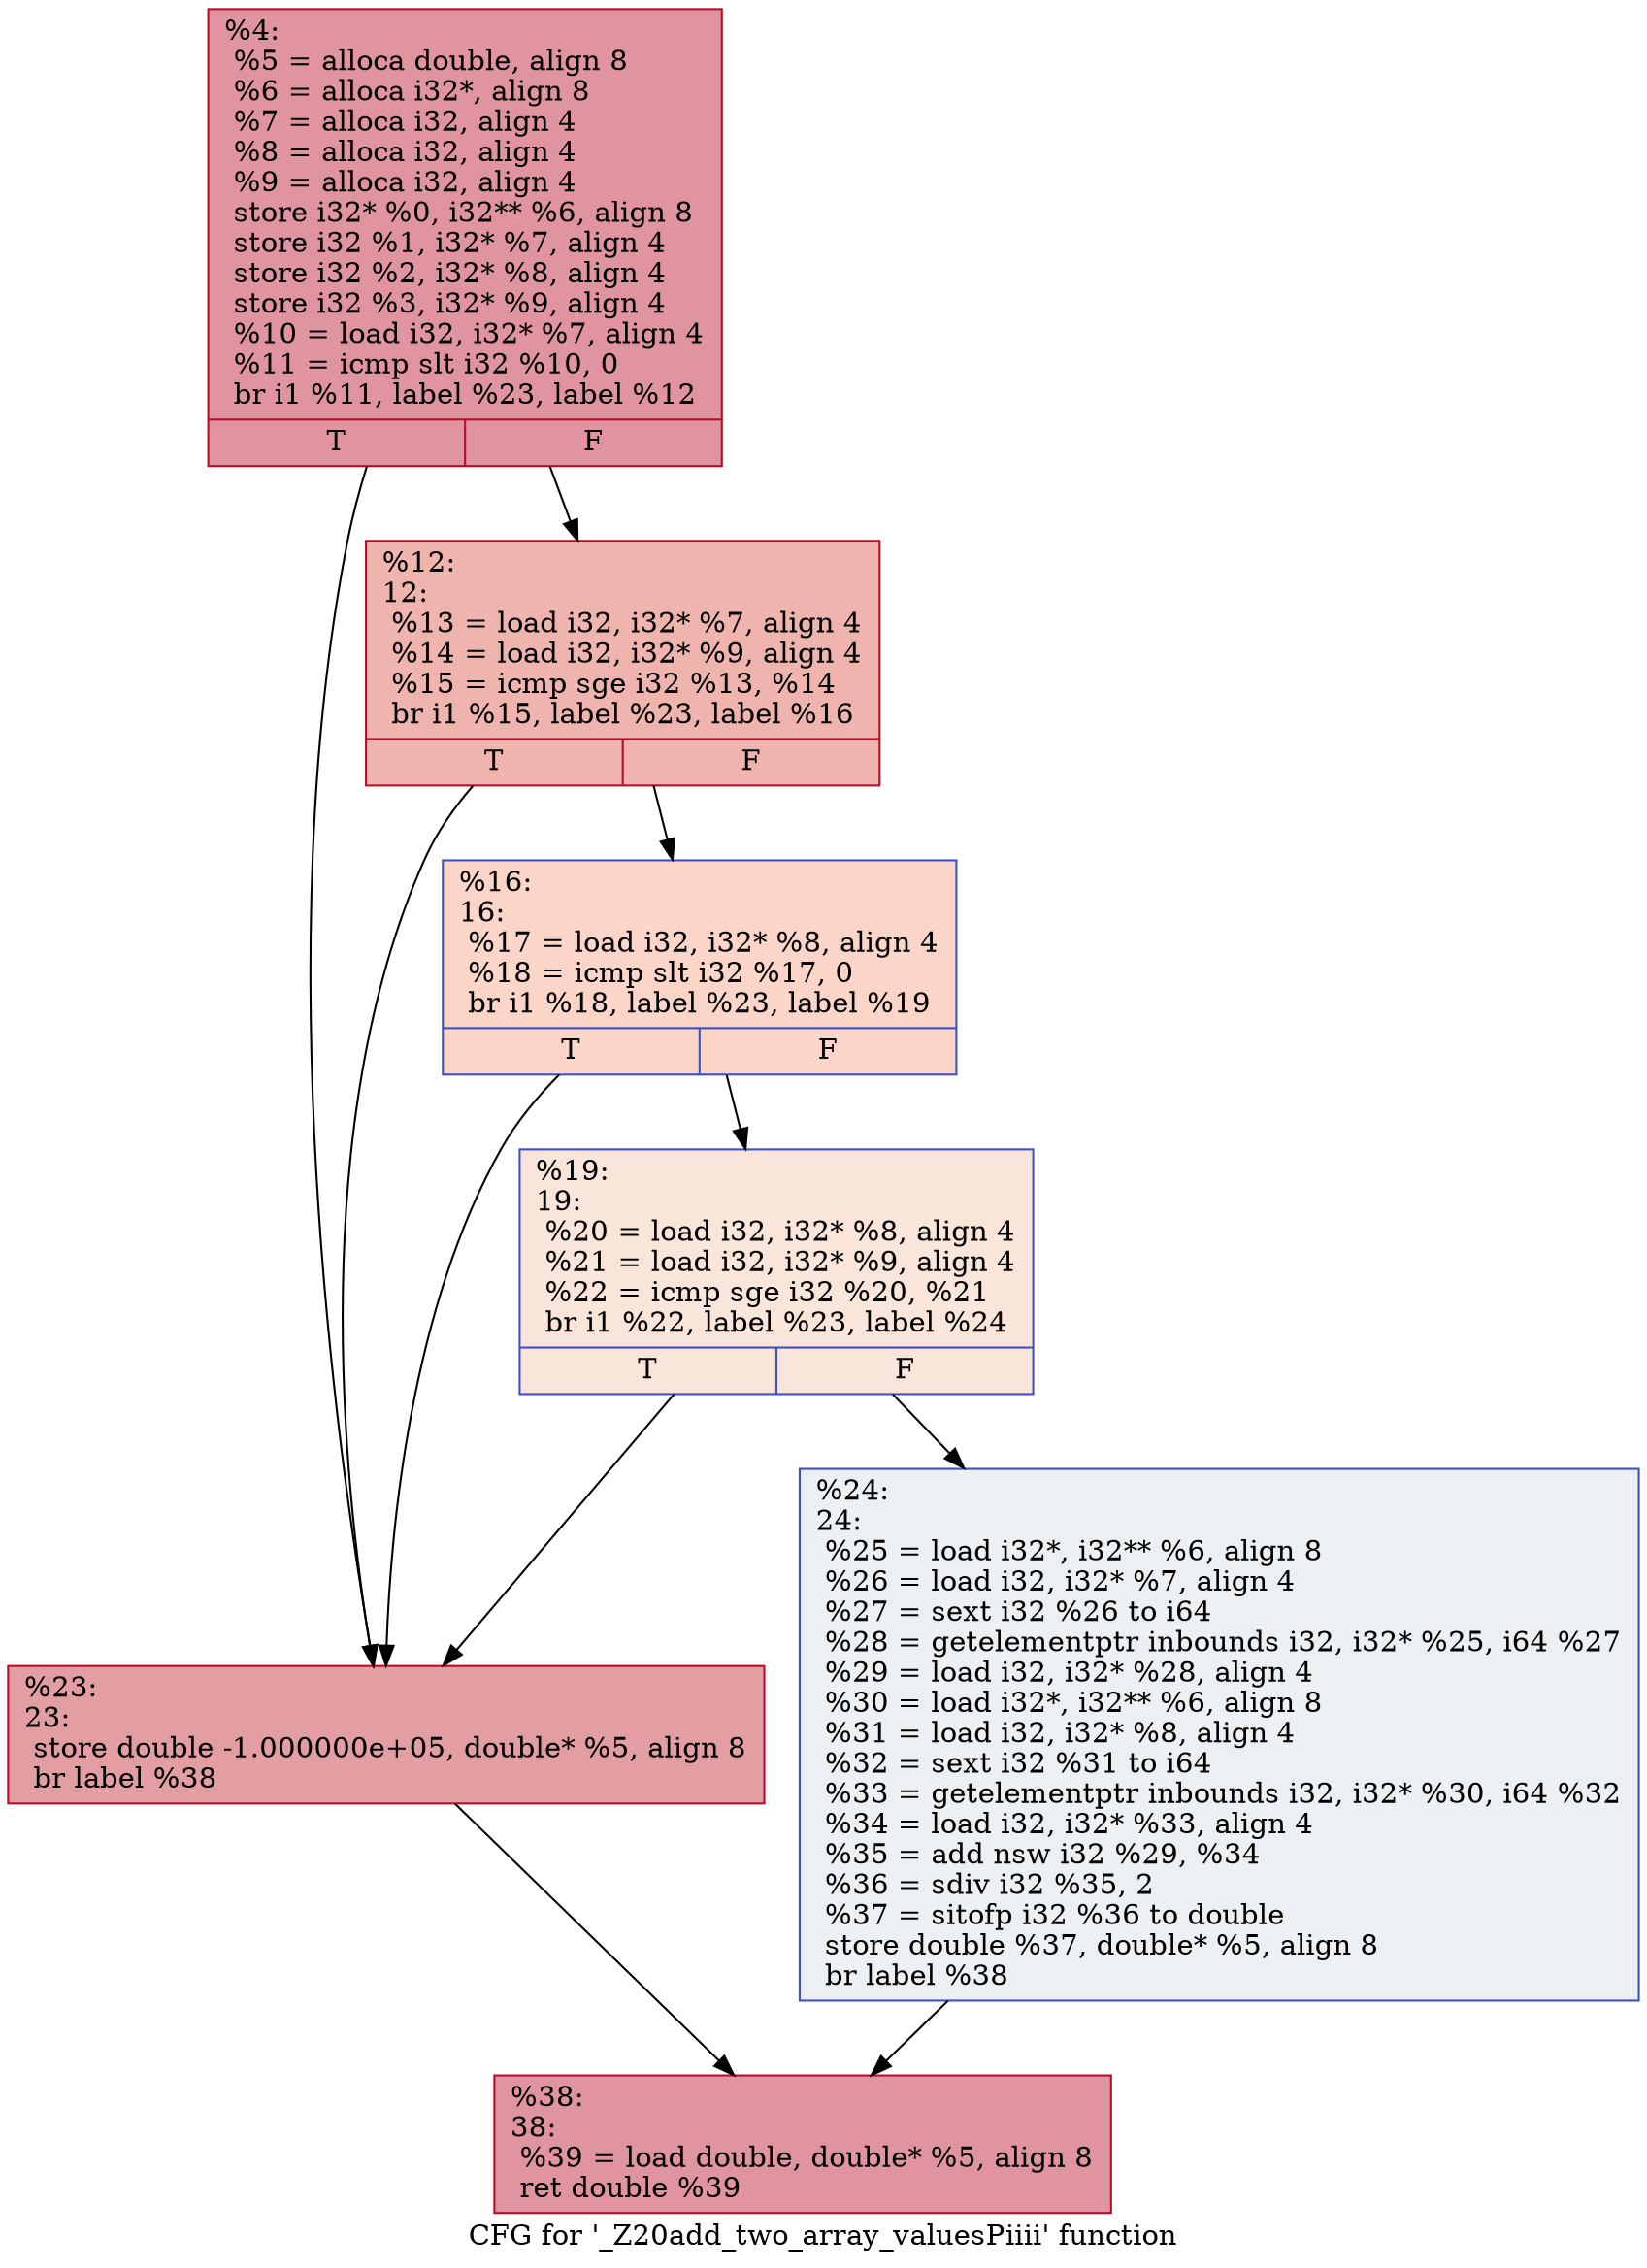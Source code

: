 digraph "CFG for '_Z20add_two_array_valuesPiiii' function" {
	label="CFG for '_Z20add_two_array_valuesPiiii' function";

	1 [shape=record,color="#b70d28ff", style=filled, fillcolor="#b70d2870",label="{%4:\l  %5 = alloca double, align 8\l  %6 = alloca i32*, align 8\l  %7 = alloca i32, align 4\l  %8 = alloca i32, align 4\l  %9 = alloca i32, align 4\l  store i32* %0, i32** %6, align 8\l  store i32 %1, i32* %7, align 4\l  store i32 %2, i32* %8, align 4\l  store i32 %3, i32* %9, align 4\l  %10 = load i32, i32* %7, align 4\l  %11 = icmp slt i32 %10, 0\l  br i1 %11, label %23, label %12\l|{<s0>T|<s1>F}}"];
	1 -> 2;
	1 -> 3;
	3 [shape=record,color="#b70d28ff", style=filled, fillcolor="#d8564670",label="{%12:\l12:                                               \l  %13 = load i32, i32* %7, align 4\l  %14 = load i32, i32* %9, align 4\l  %15 = icmp sge i32 %13, %14\l  br i1 %15, label %23, label %16\l|{<s0>T|<s1>F}}"];
	3 -> 2;
	3 -> 4;
	4 [shape=record,color="#3d50c3ff", style=filled, fillcolor="#f5a08170",label="{%16:\l16:                                               \l  %17 = load i32, i32* %8, align 4\l  %18 = icmp slt i32 %17, 0\l  br i1 %18, label %23, label %19\l|{<s0>T|<s1>F}}"];
	4 -> 2;
	4 -> 5;
	5 [shape=record,color="#3d50c3ff", style=filled, fillcolor="#f4c5ad70",label="{%19:\l19:                                               \l  %20 = load i32, i32* %8, align 4\l  %21 = load i32, i32* %9, align 4\l  %22 = icmp sge i32 %20, %21\l  br i1 %22, label %23, label %24\l|{<s0>T|<s1>F}}"];
	5 -> 2;
	5 -> 6;
	2 [shape=record,color="#b70d28ff", style=filled, fillcolor="#be242e70",label="{%23:\l23:                                               \l  store double -1.000000e+05, double* %5, align 8\l  br label %38\l}"];
	2 -> 7;
	6 [shape=record,color="#3d50c3ff", style=filled, fillcolor="#d6dce470",label="{%24:\l24:                                               \l  %25 = load i32*, i32** %6, align 8\l  %26 = load i32, i32* %7, align 4\l  %27 = sext i32 %26 to i64\l  %28 = getelementptr inbounds i32, i32* %25, i64 %27\l  %29 = load i32, i32* %28, align 4\l  %30 = load i32*, i32** %6, align 8\l  %31 = load i32, i32* %8, align 4\l  %32 = sext i32 %31 to i64\l  %33 = getelementptr inbounds i32, i32* %30, i64 %32\l  %34 = load i32, i32* %33, align 4\l  %35 = add nsw i32 %29, %34\l  %36 = sdiv i32 %35, 2\l  %37 = sitofp i32 %36 to double\l  store double %37, double* %5, align 8\l  br label %38\l}"];
	6 -> 7;
	7 [shape=record,color="#b70d28ff", style=filled, fillcolor="#b70d2870",label="{%38:\l38:                                               \l  %39 = load double, double* %5, align 8\l  ret double %39\l}"];
}
